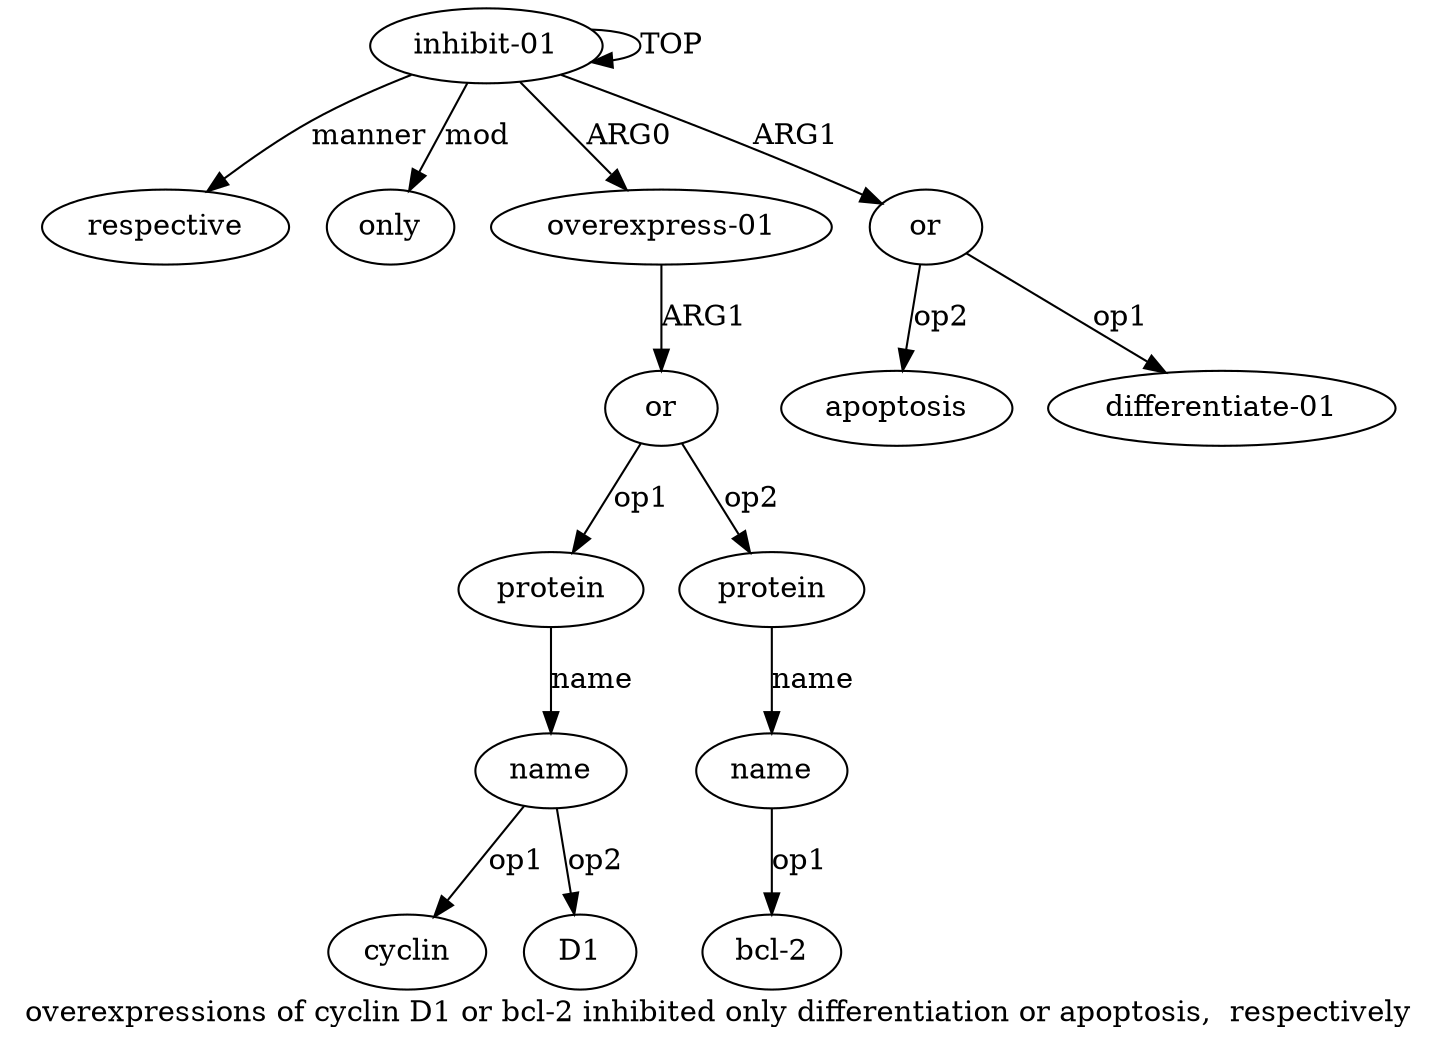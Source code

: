 digraph  {
	graph [label="overexpressions of cyclin D1 or bcl-2 inhibited only differentiation or apoptosis,  respectively"];
	node [label="\N"];
	a11	 [color=black,
		gold_ind=11,
		gold_label=respective,
		label=respective,
		test_ind=11,
		test_label=respective];
	a10	 [color=black,
		gold_ind=10,
		gold_label=only,
		label=only,
		test_ind=10,
		test_label=only];
	"a6 bcl-2"	 [color=black,
		gold_ind=-1,
		gold_label="bcl-2",
		label="bcl-2",
		test_ind=-1,
		test_label="bcl-2"];
	"a4 cyclin"	 [color=black,
		gold_ind=-1,
		gold_label=cyclin,
		label=cyclin,
		test_ind=-1,
		test_label=cyclin];
	a1	 [color=black,
		gold_ind=1,
		gold_label="overexpress-01",
		label="overexpress-01",
		test_ind=1,
		test_label="overexpress-01"];
	a2	 [color=black,
		gold_ind=2,
		gold_label=or,
		label=or,
		test_ind=2,
		test_label=or];
	a1 -> a2 [key=0,
	color=black,
	gold_label=ARG1,
	label=ARG1,
	test_label=ARG1];
a0 [color=black,
	gold_ind=0,
	gold_label="inhibit-01",
	label="inhibit-01",
	test_ind=0,
	test_label="inhibit-01"];
a0 -> a11 [key=0,
color=black,
gold_label=manner,
label=manner,
test_label=manner];
a0 -> a10 [key=0,
color=black,
gold_label=mod,
label=mod,
test_label=mod];
a0 -> a1 [key=0,
color=black,
gold_label=ARG0,
label=ARG0,
test_label=ARG0];
a0 -> a0 [key=0,
color=black,
gold_label=TOP,
label=TOP,
test_label=TOP];
a7 [color=black,
gold_ind=7,
gold_label=or,
label=or,
test_ind=7,
test_label=or];
a0 -> a7 [key=0,
color=black,
gold_label=ARG1,
label=ARG1,
test_label=ARG1];
a3 [color=black,
gold_ind=3,
gold_label=protein,
label=protein,
test_ind=3,
test_label=protein];
a4 [color=black,
gold_ind=4,
gold_label=name,
label=name,
test_ind=4,
test_label=name];
a3 -> a4 [key=0,
color=black,
gold_label=name,
label=name,
test_label=name];
a2 -> a3 [key=0,
color=black,
gold_label=op1,
label=op1,
test_label=op1];
a5 [color=black,
gold_ind=5,
gold_label=protein,
label=protein,
test_ind=5,
test_label=protein];
a2 -> a5 [key=0,
color=black,
gold_label=op2,
label=op2,
test_label=op2];
a6 [color=black,
gold_ind=6,
gold_label=name,
label=name,
test_ind=6,
test_label=name];
a5 -> a6 [key=0,
color=black,
gold_label=name,
label=name,
test_label=name];
a4 -> "a4 cyclin" [key=0,
color=black,
gold_label=op1,
label=op1,
test_label=op1];
"a4 D1" [color=black,
gold_ind=-1,
gold_label=D1,
label=D1,
test_ind=-1,
test_label=D1];
a4 -> "a4 D1" [key=0,
color=black,
gold_label=op2,
label=op2,
test_label=op2];
a9 [color=black,
gold_ind=9,
gold_label=apoptosis,
label=apoptosis,
test_ind=9,
test_label=apoptosis];
a7 -> a9 [key=0,
color=black,
gold_label=op2,
label=op2,
test_label=op2];
a8 [color=black,
gold_ind=8,
gold_label="differentiate-01",
label="differentiate-01",
test_ind=8,
test_label="differentiate-01"];
a7 -> a8 [key=0,
color=black,
gold_label=op1,
label=op1,
test_label=op1];
a6 -> "a6 bcl-2" [key=0,
color=black,
gold_label=op1,
label=op1,
test_label=op1];
}
